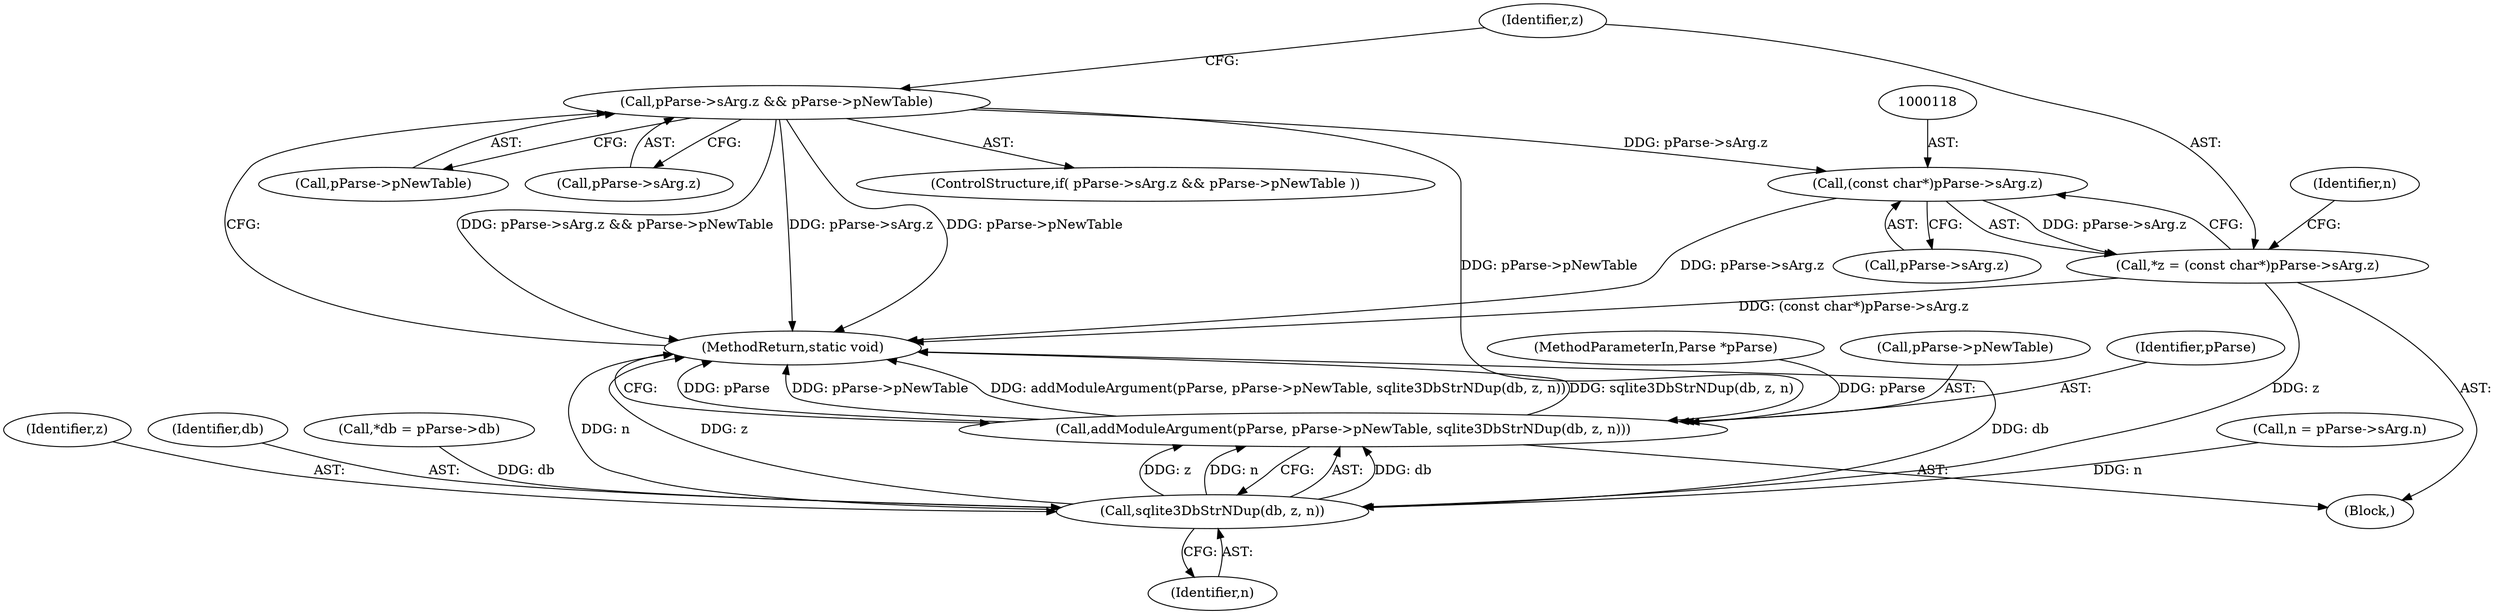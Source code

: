 digraph "0_Chrome_517ac71c9ee27f856f9becde8abea7d1604af9d4@pointer" {
"1000104" [label="(Call,pParse->sArg.z && pParse->pNewTable)"];
"1000117" [label="(Call,(const char*)pParse->sArg.z)"];
"1000115" [label="(Call,*z = (const char*)pParse->sArg.z)"];
"1000143" [label="(Call,sqlite3DbStrNDup(db, z, n))"];
"1000138" [label="(Call,addModuleArgument(pParse, pParse->pNewTable, sqlite3DbStrNDup(db, z, n)))"];
"1000126" [label="(Identifier,n)"];
"1000125" [label="(Call,n = pParse->sArg.n)"];
"1000145" [label="(Identifier,z)"];
"1000119" [label="(Call,pParse->sArg.z)"];
"1000115" [label="(Call,*z = (const char*)pParse->sArg.z)"];
"1000117" [label="(Call,(const char*)pParse->sArg.z)"];
"1000113" [label="(Block,)"];
"1000139" [label="(Identifier,pParse)"];
"1000110" [label="(Call,pParse->pNewTable)"];
"1000144" [label="(Identifier,db)"];
"1000133" [label="(Call,*db = pParse->db)"];
"1000143" [label="(Call,sqlite3DbStrNDup(db, z, n))"];
"1000105" [label="(Call,pParse->sArg.z)"];
"1000147" [label="(MethodReturn,static void)"];
"1000104" [label="(Call,pParse->sArg.z && pParse->pNewTable)"];
"1000101" [label="(MethodParameterIn,Parse *pParse)"];
"1000116" [label="(Identifier,z)"];
"1000146" [label="(Identifier,n)"];
"1000138" [label="(Call,addModuleArgument(pParse, pParse->pNewTable, sqlite3DbStrNDup(db, z, n)))"];
"1000140" [label="(Call,pParse->pNewTable)"];
"1000103" [label="(ControlStructure,if( pParse->sArg.z && pParse->pNewTable ))"];
"1000104" -> "1000103"  [label="AST: "];
"1000104" -> "1000105"  [label="CFG: "];
"1000104" -> "1000110"  [label="CFG: "];
"1000105" -> "1000104"  [label="AST: "];
"1000110" -> "1000104"  [label="AST: "];
"1000116" -> "1000104"  [label="CFG: "];
"1000147" -> "1000104"  [label="CFG: "];
"1000104" -> "1000147"  [label="DDG: pParse->sArg.z && pParse->pNewTable"];
"1000104" -> "1000147"  [label="DDG: pParse->sArg.z"];
"1000104" -> "1000147"  [label="DDG: pParse->pNewTable"];
"1000104" -> "1000117"  [label="DDG: pParse->sArg.z"];
"1000104" -> "1000138"  [label="DDG: pParse->pNewTable"];
"1000117" -> "1000115"  [label="AST: "];
"1000117" -> "1000119"  [label="CFG: "];
"1000118" -> "1000117"  [label="AST: "];
"1000119" -> "1000117"  [label="AST: "];
"1000115" -> "1000117"  [label="CFG: "];
"1000117" -> "1000147"  [label="DDG: pParse->sArg.z"];
"1000117" -> "1000115"  [label="DDG: pParse->sArg.z"];
"1000115" -> "1000113"  [label="AST: "];
"1000116" -> "1000115"  [label="AST: "];
"1000126" -> "1000115"  [label="CFG: "];
"1000115" -> "1000147"  [label="DDG: (const char*)pParse->sArg.z"];
"1000115" -> "1000143"  [label="DDG: z"];
"1000143" -> "1000138"  [label="AST: "];
"1000143" -> "1000146"  [label="CFG: "];
"1000144" -> "1000143"  [label="AST: "];
"1000145" -> "1000143"  [label="AST: "];
"1000146" -> "1000143"  [label="AST: "];
"1000138" -> "1000143"  [label="CFG: "];
"1000143" -> "1000147"  [label="DDG: db"];
"1000143" -> "1000147"  [label="DDG: n"];
"1000143" -> "1000147"  [label="DDG: z"];
"1000143" -> "1000138"  [label="DDG: db"];
"1000143" -> "1000138"  [label="DDG: z"];
"1000143" -> "1000138"  [label="DDG: n"];
"1000133" -> "1000143"  [label="DDG: db"];
"1000125" -> "1000143"  [label="DDG: n"];
"1000138" -> "1000113"  [label="AST: "];
"1000139" -> "1000138"  [label="AST: "];
"1000140" -> "1000138"  [label="AST: "];
"1000147" -> "1000138"  [label="CFG: "];
"1000138" -> "1000147"  [label="DDG: pParse"];
"1000138" -> "1000147"  [label="DDG: pParse->pNewTable"];
"1000138" -> "1000147"  [label="DDG: addModuleArgument(pParse, pParse->pNewTable, sqlite3DbStrNDup(db, z, n))"];
"1000138" -> "1000147"  [label="DDG: sqlite3DbStrNDup(db, z, n)"];
"1000101" -> "1000138"  [label="DDG: pParse"];
}
